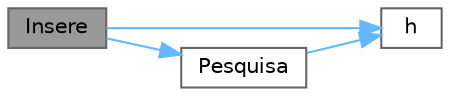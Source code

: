 digraph "Insere"
{
 // LATEX_PDF_SIZE
  bgcolor="transparent";
  edge [fontname=Helvetica,fontsize=10,labelfontname=Helvetica,labelfontsize=10];
  node [fontname=Helvetica,fontsize=10,shape=box,height=0.2,width=0.4];
  rankdir="LR";
  Node1 [id="Node000001",label="Insere",height=0.2,width=0.4,color="gray40", fillcolor="grey60", style="filled", fontcolor="black",tooltip=" "];
  Node1 -> Node2 [id="edge1_Node000001_Node000002",color="steelblue1",style="solid",tooltip=" "];
  Node2 [id="Node000002",label="h",height=0.2,width=0.4,color="grey40", fillcolor="white", style="filled",URL="$_hash_end_aberto_8c.html#af2dcc71c780fe1f72532881e5ee5fa63",tooltip=" "];
  Node1 -> Node3 [id="edge2_Node000001_Node000003",color="steelblue1",style="solid",tooltip=" "];
  Node3 [id="Node000003",label="Pesquisa",height=0.2,width=0.4,color="grey40", fillcolor="white", style="filled",URL="$_hash_end_aberto_8c.html#a6aae720c0853190dae274702d0ef81ae",tooltip=" "];
  Node3 -> Node2 [id="edge3_Node000003_Node000002",color="steelblue1",style="solid",tooltip=" "];
}
